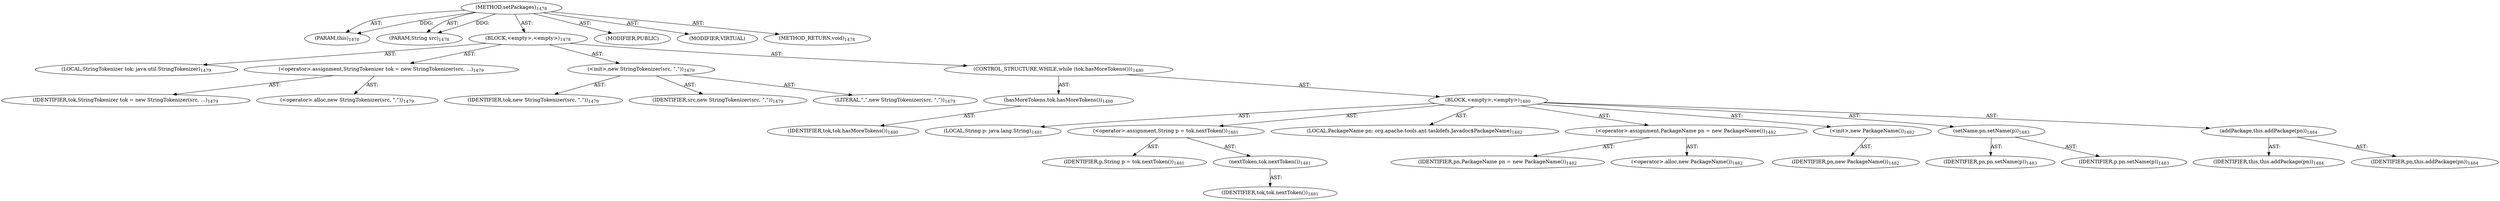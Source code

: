 digraph "setPackages" {  
"111669149812" [label = <(METHOD,setPackages)<SUB>1478</SUB>> ]
"115964117054" [label = <(PARAM,this)<SUB>1478</SUB>> ]
"115964117212" [label = <(PARAM,String src)<SUB>1478</SUB>> ]
"25769803963" [label = <(BLOCK,&lt;empty&gt;,&lt;empty&gt;)<SUB>1478</SUB>> ]
"94489280547" [label = <(LOCAL,StringTokenizer tok: java.util.StringTokenizer)<SUB>1479</SUB>> ]
"30064771673" [label = <(&lt;operator&gt;.assignment,StringTokenizer tok = new StringTokenizer(src, ...)<SUB>1479</SUB>> ]
"68719477228" [label = <(IDENTIFIER,tok,StringTokenizer tok = new StringTokenizer(src, ...)<SUB>1479</SUB>> ]
"30064771674" [label = <(&lt;operator&gt;.alloc,new StringTokenizer(src, &quot;,&quot;))<SUB>1479</SUB>> ]
"30064771675" [label = <(&lt;init&gt;,new StringTokenizer(src, &quot;,&quot;))<SUB>1479</SUB>> ]
"68719477229" [label = <(IDENTIFIER,tok,new StringTokenizer(src, &quot;,&quot;))<SUB>1479</SUB>> ]
"68719477230" [label = <(IDENTIFIER,src,new StringTokenizer(src, &quot;,&quot;))<SUB>1479</SUB>> ]
"90194313312" [label = <(LITERAL,&quot;,&quot;,new StringTokenizer(src, &quot;,&quot;))<SUB>1479</SUB>> ]
"47244640322" [label = <(CONTROL_STRUCTURE,WHILE,while (tok.hasMoreTokens()))<SUB>1480</SUB>> ]
"30064771676" [label = <(hasMoreTokens,tok.hasMoreTokens())<SUB>1480</SUB>> ]
"68719477231" [label = <(IDENTIFIER,tok,tok.hasMoreTokens())<SUB>1480</SUB>> ]
"25769803964" [label = <(BLOCK,&lt;empty&gt;,&lt;empty&gt;)<SUB>1480</SUB>> ]
"94489280548" [label = <(LOCAL,String p: java.lang.String)<SUB>1481</SUB>> ]
"30064771677" [label = <(&lt;operator&gt;.assignment,String p = tok.nextToken())<SUB>1481</SUB>> ]
"68719477232" [label = <(IDENTIFIER,p,String p = tok.nextToken())<SUB>1481</SUB>> ]
"30064771678" [label = <(nextToken,tok.nextToken())<SUB>1481</SUB>> ]
"68719477233" [label = <(IDENTIFIER,tok,tok.nextToken())<SUB>1481</SUB>> ]
"94489280549" [label = <(LOCAL,PackageName pn: org.apache.tools.ant.taskdefs.Javadoc$PackageName)<SUB>1482</SUB>> ]
"30064771679" [label = <(&lt;operator&gt;.assignment,PackageName pn = new PackageName())<SUB>1482</SUB>> ]
"68719477234" [label = <(IDENTIFIER,pn,PackageName pn = new PackageName())<SUB>1482</SUB>> ]
"30064771680" [label = <(&lt;operator&gt;.alloc,new PackageName())<SUB>1482</SUB>> ]
"30064771681" [label = <(&lt;init&gt;,new PackageName())<SUB>1482</SUB>> ]
"68719477235" [label = <(IDENTIFIER,pn,new PackageName())<SUB>1482</SUB>> ]
"30064771682" [label = <(setName,pn.setName(p))<SUB>1483</SUB>> ]
"68719477236" [label = <(IDENTIFIER,pn,pn.setName(p))<SUB>1483</SUB>> ]
"68719477237" [label = <(IDENTIFIER,p,pn.setName(p))<SUB>1483</SUB>> ]
"30064771683" [label = <(addPackage,this.addPackage(pn))<SUB>1484</SUB>> ]
"68719476806" [label = <(IDENTIFIER,this,this.addPackage(pn))<SUB>1484</SUB>> ]
"68719477238" [label = <(IDENTIFIER,pn,this.addPackage(pn))<SUB>1484</SUB>> ]
"133143986469" [label = <(MODIFIER,PUBLIC)> ]
"133143986470" [label = <(MODIFIER,VIRTUAL)> ]
"128849018996" [label = <(METHOD_RETURN,void)<SUB>1478</SUB>> ]
  "111669149812" -> "115964117054"  [ label = "AST: "] 
  "111669149812" -> "115964117212"  [ label = "AST: "] 
  "111669149812" -> "25769803963"  [ label = "AST: "] 
  "111669149812" -> "133143986469"  [ label = "AST: "] 
  "111669149812" -> "133143986470"  [ label = "AST: "] 
  "111669149812" -> "128849018996"  [ label = "AST: "] 
  "25769803963" -> "94489280547"  [ label = "AST: "] 
  "25769803963" -> "30064771673"  [ label = "AST: "] 
  "25769803963" -> "30064771675"  [ label = "AST: "] 
  "25769803963" -> "47244640322"  [ label = "AST: "] 
  "30064771673" -> "68719477228"  [ label = "AST: "] 
  "30064771673" -> "30064771674"  [ label = "AST: "] 
  "30064771675" -> "68719477229"  [ label = "AST: "] 
  "30064771675" -> "68719477230"  [ label = "AST: "] 
  "30064771675" -> "90194313312"  [ label = "AST: "] 
  "47244640322" -> "30064771676"  [ label = "AST: "] 
  "47244640322" -> "25769803964"  [ label = "AST: "] 
  "30064771676" -> "68719477231"  [ label = "AST: "] 
  "25769803964" -> "94489280548"  [ label = "AST: "] 
  "25769803964" -> "30064771677"  [ label = "AST: "] 
  "25769803964" -> "94489280549"  [ label = "AST: "] 
  "25769803964" -> "30064771679"  [ label = "AST: "] 
  "25769803964" -> "30064771681"  [ label = "AST: "] 
  "25769803964" -> "30064771682"  [ label = "AST: "] 
  "25769803964" -> "30064771683"  [ label = "AST: "] 
  "30064771677" -> "68719477232"  [ label = "AST: "] 
  "30064771677" -> "30064771678"  [ label = "AST: "] 
  "30064771678" -> "68719477233"  [ label = "AST: "] 
  "30064771679" -> "68719477234"  [ label = "AST: "] 
  "30064771679" -> "30064771680"  [ label = "AST: "] 
  "30064771681" -> "68719477235"  [ label = "AST: "] 
  "30064771682" -> "68719477236"  [ label = "AST: "] 
  "30064771682" -> "68719477237"  [ label = "AST: "] 
  "30064771683" -> "68719476806"  [ label = "AST: "] 
  "30064771683" -> "68719477238"  [ label = "AST: "] 
  "111669149812" -> "115964117054"  [ label = "DDG: "] 
  "111669149812" -> "115964117212"  [ label = "DDG: "] 
}
